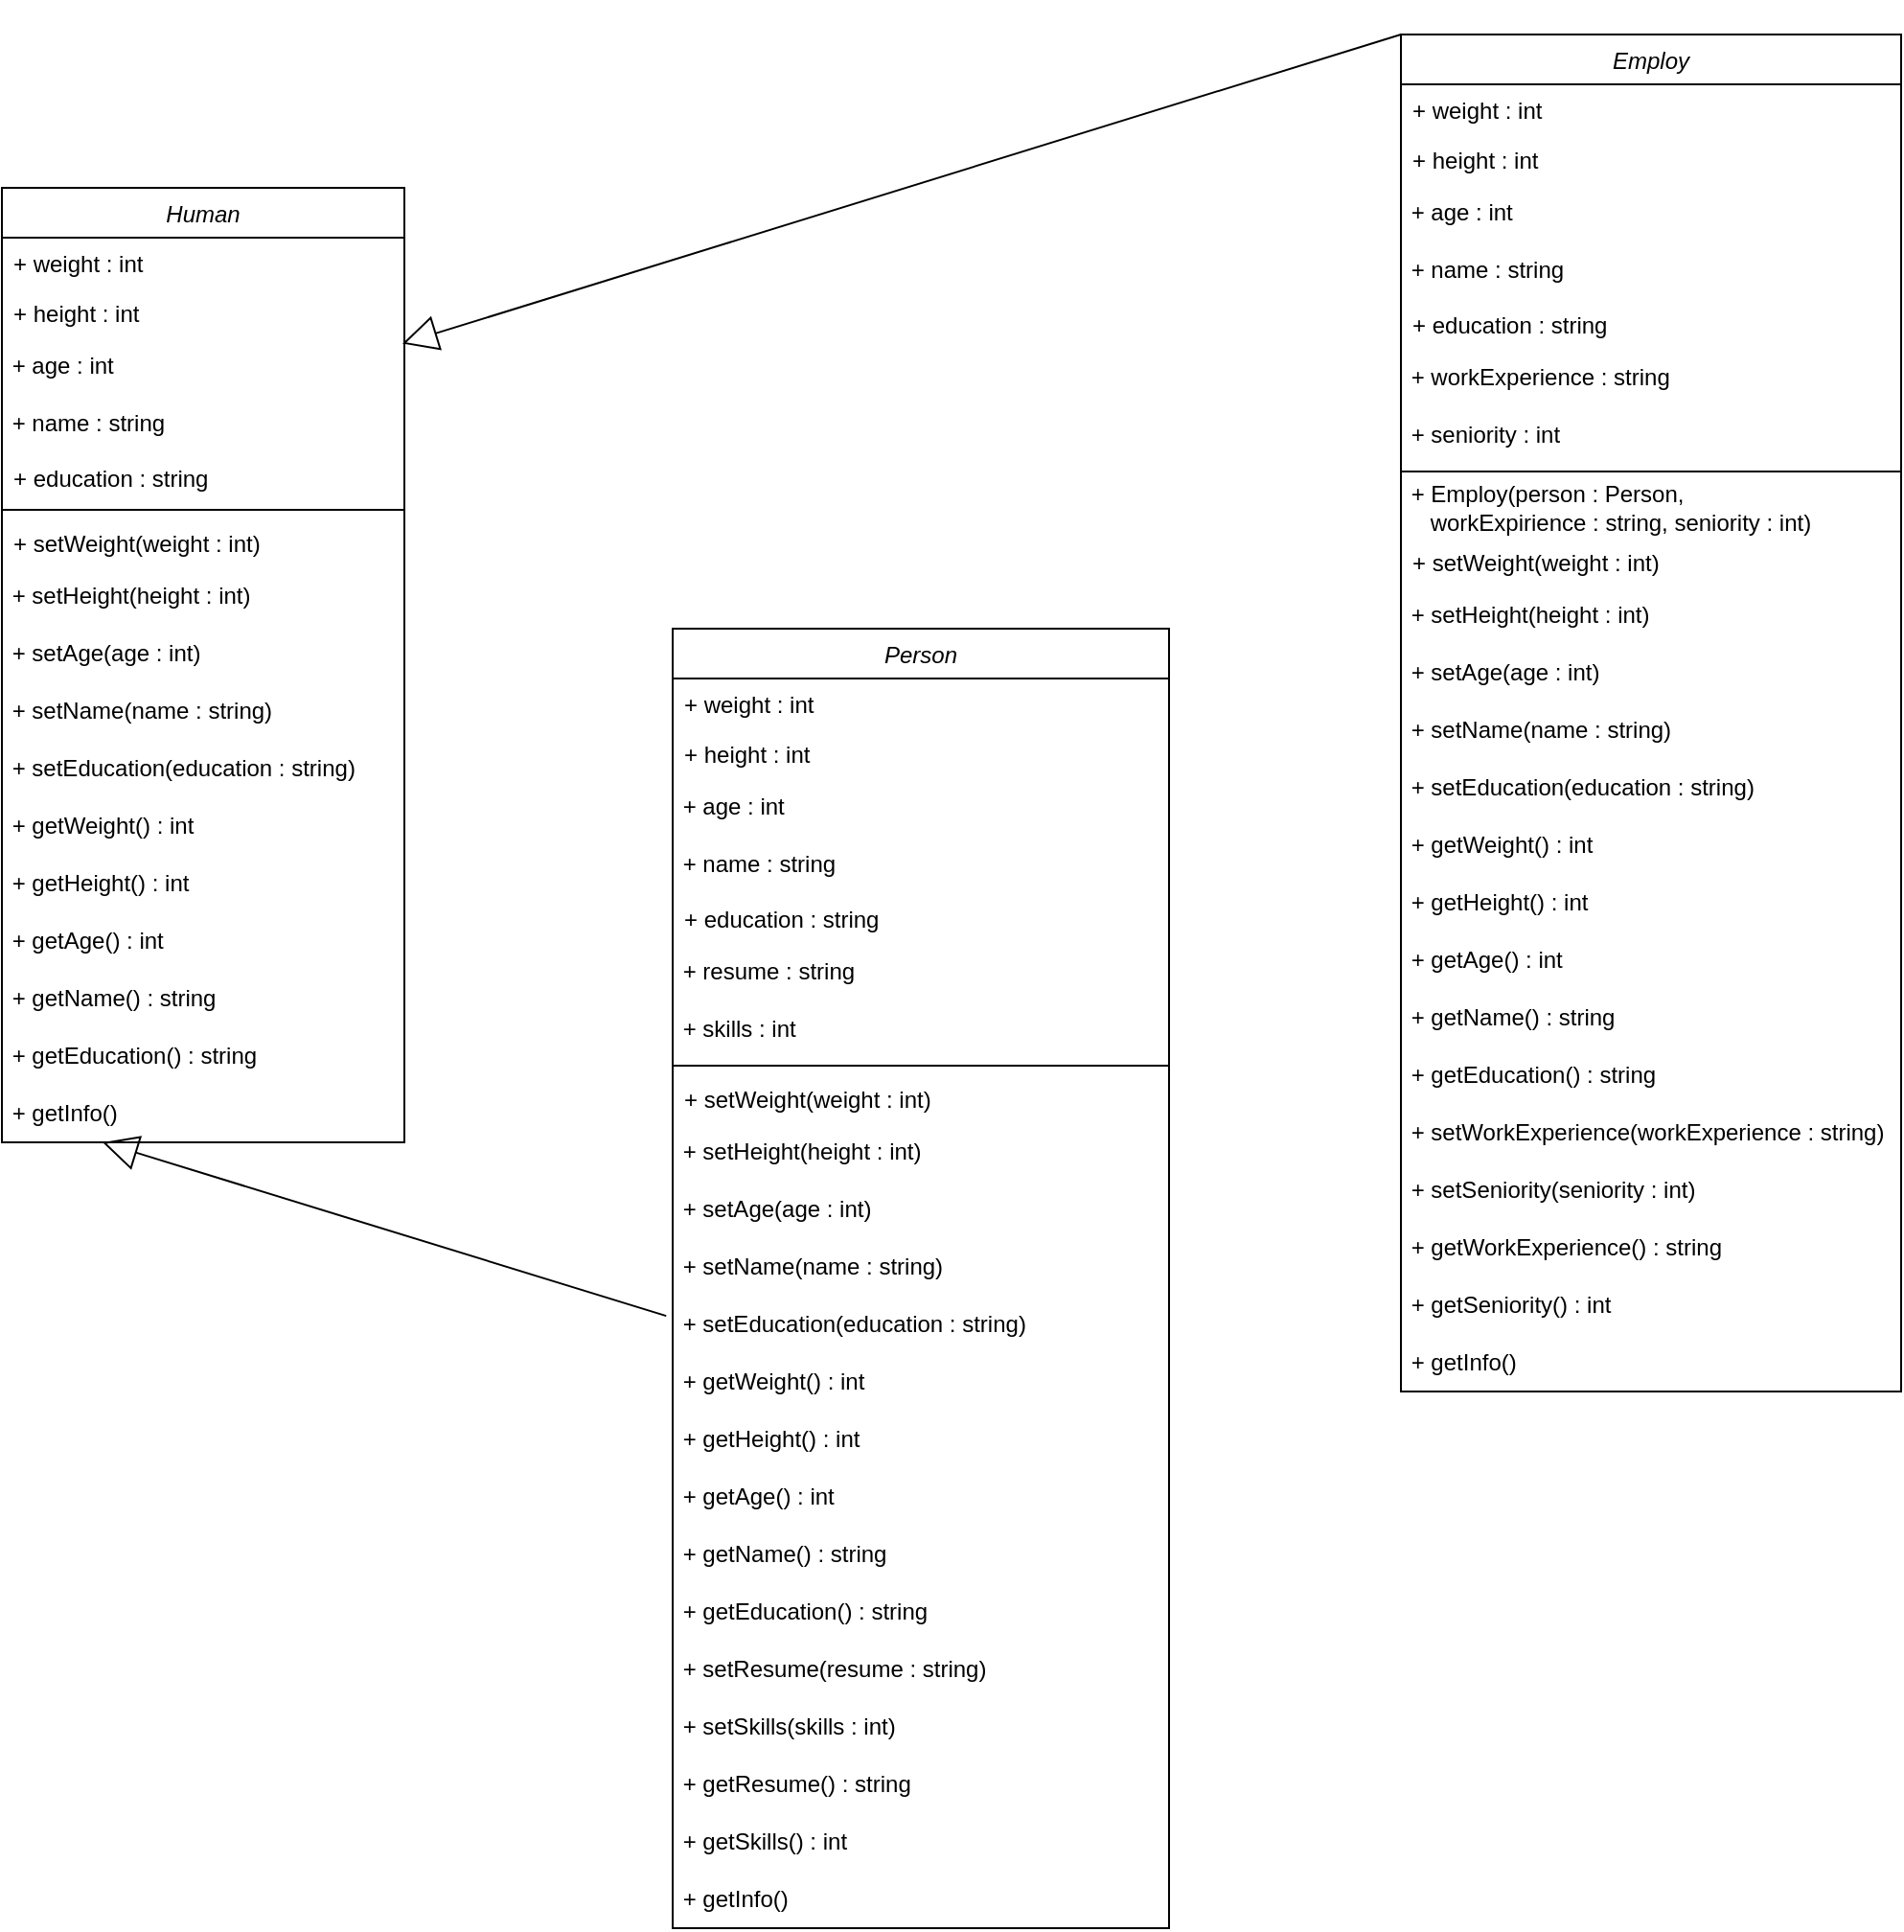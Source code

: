 <mxfile version="20.5.3" type="device"><diagram id="C5RBs43oDa-KdzZeNtuy" name="Page-1"><mxGraphModel dx="2319" dy="2209" grid="1" gridSize="10" guides="1" tooltips="1" connect="1" arrows="1" fold="1" page="1" pageScale="1" pageWidth="827" pageHeight="1169" math="0" shadow="0"><root><mxCell id="WIyWlLk6GJQsqaUBKTNV-0"/><mxCell id="WIyWlLk6GJQsqaUBKTNV-1" parent="WIyWlLk6GJQsqaUBKTNV-0"/><mxCell id="zkfFHV4jXpPFQw0GAbJ--0" value="Human" style="swimlane;fontStyle=2;align=center;verticalAlign=top;childLayout=stackLayout;horizontal=1;startSize=26;horizontalStack=0;resizeParent=1;resizeLast=0;collapsible=1;marginBottom=0;rounded=0;shadow=0;strokeWidth=1;" parent="WIyWlLk6GJQsqaUBKTNV-1" vertex="1"><mxGeometry x="70" y="80" width="210" height="498" as="geometry"><mxRectangle x="230" y="140" width="160" height="26" as="alternateBounds"/></mxGeometry></mxCell><mxCell id="zkfFHV4jXpPFQw0GAbJ--1" value="+ weight : int" style="text;align=left;verticalAlign=top;spacingLeft=4;spacingRight=4;overflow=hidden;rotatable=0;points=[[0,0.5],[1,0.5]];portConstraint=eastwest;" parent="zkfFHV4jXpPFQw0GAbJ--0" vertex="1"><mxGeometry y="26" width="210" height="26" as="geometry"/></mxCell><mxCell id="zkfFHV4jXpPFQw0GAbJ--2" value="+ height : int" style="text;align=left;verticalAlign=top;spacingLeft=4;spacingRight=4;overflow=hidden;rotatable=0;points=[[0,0.5],[1,0.5]];portConstraint=eastwest;rounded=0;shadow=0;html=0;" parent="zkfFHV4jXpPFQw0GAbJ--0" vertex="1"><mxGeometry y="52" width="210" height="26" as="geometry"/></mxCell><mxCell id="aO-xMdSPFtB9rTBzd2ki-1" value="&amp;nbsp;+ age : int" style="text;html=1;strokeColor=none;fillColor=none;align=left;verticalAlign=middle;whiteSpace=wrap;rounded=0;" parent="zkfFHV4jXpPFQw0GAbJ--0" vertex="1"><mxGeometry y="78" width="210" height="30" as="geometry"/></mxCell><mxCell id="aO-xMdSPFtB9rTBzd2ki-0" value="&amp;nbsp;+ name : string" style="text;html=1;strokeColor=none;fillColor=none;align=left;verticalAlign=middle;whiteSpace=wrap;rounded=0;" parent="zkfFHV4jXpPFQw0GAbJ--0" vertex="1"><mxGeometry y="108" width="210" height="30" as="geometry"/></mxCell><mxCell id="zkfFHV4jXpPFQw0GAbJ--3" value="+ education : string" style="text;align=left;verticalAlign=top;spacingLeft=4;spacingRight=4;overflow=hidden;rotatable=0;points=[[0,0.5],[1,0.5]];portConstraint=eastwest;rounded=0;shadow=0;html=0;" parent="zkfFHV4jXpPFQw0GAbJ--0" vertex="1"><mxGeometry y="138" width="210" height="26" as="geometry"/></mxCell><mxCell id="zkfFHV4jXpPFQw0GAbJ--4" value="" style="line;html=1;strokeWidth=1;align=left;verticalAlign=middle;spacingTop=-1;spacingLeft=3;spacingRight=3;rotatable=0;labelPosition=right;points=[];portConstraint=eastwest;" parent="zkfFHV4jXpPFQw0GAbJ--0" vertex="1"><mxGeometry y="164" width="210" height="8" as="geometry"/></mxCell><mxCell id="zkfFHV4jXpPFQw0GAbJ--5" value="+ setWeight(weight : int)" style="text;align=left;verticalAlign=top;spacingLeft=4;spacingRight=4;overflow=hidden;rotatable=0;points=[[0,0.5],[1,0.5]];portConstraint=eastwest;" parent="zkfFHV4jXpPFQw0GAbJ--0" vertex="1"><mxGeometry y="172" width="210" height="26" as="geometry"/></mxCell><mxCell id="aO-xMdSPFtB9rTBzd2ki-6" value="&amp;nbsp;+ setHeight(height : int)" style="text;html=1;align=left;verticalAlign=middle;resizable=0;points=[];autosize=1;strokeColor=none;fillColor=none;" parent="zkfFHV4jXpPFQw0GAbJ--0" vertex="1"><mxGeometry y="198" width="210" height="30" as="geometry"/></mxCell><mxCell id="aO-xMdSPFtB9rTBzd2ki-7" value="&amp;nbsp;+ setAge(age : int)" style="text;html=1;align=left;verticalAlign=middle;resizable=0;points=[];autosize=1;strokeColor=none;fillColor=none;" parent="zkfFHV4jXpPFQw0GAbJ--0" vertex="1"><mxGeometry y="228" width="210" height="30" as="geometry"/></mxCell><mxCell id="aO-xMdSPFtB9rTBzd2ki-8" value="&amp;nbsp;+ setName(name : string)" style="text;html=1;align=left;verticalAlign=middle;resizable=0;points=[];autosize=1;strokeColor=none;fillColor=none;" parent="zkfFHV4jXpPFQw0GAbJ--0" vertex="1"><mxGeometry y="258" width="210" height="30" as="geometry"/></mxCell><mxCell id="aO-xMdSPFtB9rTBzd2ki-9" value="&amp;nbsp;+ setEducation(education : string)" style="text;html=1;align=left;verticalAlign=middle;resizable=0;points=[];autosize=1;strokeColor=none;fillColor=none;" parent="zkfFHV4jXpPFQw0GAbJ--0" vertex="1"><mxGeometry y="288" width="210" height="30" as="geometry"/></mxCell><mxCell id="aO-xMdSPFtB9rTBzd2ki-10" value="&amp;nbsp;+ getWeight() : int" style="text;html=1;align=left;verticalAlign=middle;resizable=0;points=[];autosize=1;strokeColor=none;fillColor=none;" parent="zkfFHV4jXpPFQw0GAbJ--0" vertex="1"><mxGeometry y="318" width="210" height="30" as="geometry"/></mxCell><mxCell id="aO-xMdSPFtB9rTBzd2ki-11" value="&amp;nbsp;+ getHeight() : int" style="text;html=1;align=left;verticalAlign=middle;resizable=0;points=[];autosize=1;strokeColor=none;fillColor=none;" parent="zkfFHV4jXpPFQw0GAbJ--0" vertex="1"><mxGeometry y="348" width="210" height="30" as="geometry"/></mxCell><mxCell id="fdJLPReX9ELp_Sq2AFiN-0" value="&amp;nbsp;+ getAge() : int" style="text;html=1;align=left;verticalAlign=middle;resizable=0;points=[];autosize=1;strokeColor=none;fillColor=none;" parent="zkfFHV4jXpPFQw0GAbJ--0" vertex="1"><mxGeometry y="378" width="210" height="30" as="geometry"/></mxCell><mxCell id="fdJLPReX9ELp_Sq2AFiN-1" value="&amp;nbsp;+ getName() : string" style="text;html=1;align=left;verticalAlign=middle;resizable=0;points=[];autosize=1;strokeColor=none;fillColor=none;" parent="zkfFHV4jXpPFQw0GAbJ--0" vertex="1"><mxGeometry y="408" width="210" height="30" as="geometry"/></mxCell><mxCell id="fdJLPReX9ELp_Sq2AFiN-2" value="&amp;nbsp;+ getEducation() : string" style="text;html=1;align=left;verticalAlign=middle;resizable=0;points=[];autosize=1;strokeColor=none;fillColor=none;" parent="zkfFHV4jXpPFQw0GAbJ--0" vertex="1"><mxGeometry y="438" width="210" height="30" as="geometry"/></mxCell><mxCell id="yLWM2onOKQAnBUIm_k61-0" value="&amp;nbsp;+ getInfo()" style="text;html=1;strokeColor=none;fillColor=none;align=left;verticalAlign=middle;whiteSpace=wrap;rounded=0;" parent="zkfFHV4jXpPFQw0GAbJ--0" vertex="1"><mxGeometry y="468" width="210" height="30" as="geometry"/></mxCell><mxCell id="fdJLPReX9ELp_Sq2AFiN-3" value="Employ" style="swimlane;fontStyle=2;align=center;verticalAlign=top;childLayout=stackLayout;horizontal=1;startSize=26;horizontalStack=0;resizeParent=1;resizeLast=0;collapsible=1;marginBottom=0;rounded=0;shadow=0;strokeWidth=1;" parent="WIyWlLk6GJQsqaUBKTNV-1" vertex="1"><mxGeometry x="800" width="261" height="708" as="geometry"><mxRectangle x="230" y="140" width="160" height="26" as="alternateBounds"/></mxGeometry></mxCell><mxCell id="fdJLPReX9ELp_Sq2AFiN-4" value="+ weight : int" style="text;align=left;verticalAlign=top;spacingLeft=4;spacingRight=4;overflow=hidden;rotatable=0;points=[[0,0.5],[1,0.5]];portConstraint=eastwest;" parent="fdJLPReX9ELp_Sq2AFiN-3" vertex="1"><mxGeometry y="26" width="261" height="26" as="geometry"/></mxCell><mxCell id="fdJLPReX9ELp_Sq2AFiN-5" value="+ height : int" style="text;align=left;verticalAlign=top;spacingLeft=4;spacingRight=4;overflow=hidden;rotatable=0;points=[[0,0.5],[1,0.5]];portConstraint=eastwest;rounded=0;shadow=0;html=0;" parent="fdJLPReX9ELp_Sq2AFiN-3" vertex="1"><mxGeometry y="52" width="261" height="26" as="geometry"/></mxCell><mxCell id="fdJLPReX9ELp_Sq2AFiN-6" value="&amp;nbsp;+ age : int" style="text;html=1;strokeColor=none;fillColor=none;align=left;verticalAlign=middle;whiteSpace=wrap;rounded=0;" parent="fdJLPReX9ELp_Sq2AFiN-3" vertex="1"><mxGeometry y="78" width="261" height="30" as="geometry"/></mxCell><mxCell id="fdJLPReX9ELp_Sq2AFiN-7" value="&amp;nbsp;+ name : string" style="text;html=1;strokeColor=none;fillColor=none;align=left;verticalAlign=middle;whiteSpace=wrap;rounded=0;" parent="fdJLPReX9ELp_Sq2AFiN-3" vertex="1"><mxGeometry y="108" width="261" height="30" as="geometry"/></mxCell><mxCell id="fdJLPReX9ELp_Sq2AFiN-8" value="+ education : string" style="text;align=left;verticalAlign=top;spacingLeft=4;spacingRight=4;overflow=hidden;rotatable=0;points=[[0,0.5],[1,0.5]];portConstraint=eastwest;rounded=0;shadow=0;html=0;" parent="fdJLPReX9ELp_Sq2AFiN-3" vertex="1"><mxGeometry y="138" width="261" height="26" as="geometry"/></mxCell><mxCell id="fdJLPReX9ELp_Sq2AFiN-45" value="&amp;nbsp;+ workExperience : string" style="text;html=1;align=left;verticalAlign=middle;resizable=0;points=[];autosize=1;strokeColor=none;fillColor=none;" parent="fdJLPReX9ELp_Sq2AFiN-3" vertex="1"><mxGeometry y="164" width="261" height="30" as="geometry"/></mxCell><mxCell id="fdJLPReX9ELp_Sq2AFiN-46" value="&lt;div style=&quot;&quot;&gt;&lt;span style=&quot;background-color: initial;&quot;&gt;&amp;nbsp;+ seniority : int&lt;/span&gt;&lt;/div&gt;" style="text;html=1;align=left;verticalAlign=middle;resizable=0;points=[];autosize=1;strokeColor=none;fillColor=none;" parent="fdJLPReX9ELp_Sq2AFiN-3" vertex="1"><mxGeometry y="194" width="261" height="30" as="geometry"/></mxCell><mxCell id="fdJLPReX9ELp_Sq2AFiN-9" value="" style="line;html=1;strokeWidth=1;align=left;verticalAlign=middle;spacingTop=-1;spacingLeft=3;spacingRight=3;rotatable=0;labelPosition=right;points=[];portConstraint=eastwest;" parent="fdJLPReX9ELp_Sq2AFiN-3" vertex="1"><mxGeometry y="224" width="261" height="8" as="geometry"/></mxCell><mxCell id="wQnKpWkhlmQ5oQoCuvA9-0" value="&amp;nbsp;+ Employ(person : Person, &lt;br&gt;&amp;nbsp; &amp;nbsp; workExpirience : string, seniority : int)" style="text;html=1;strokeColor=none;fillColor=none;align=left;verticalAlign=middle;whiteSpace=wrap;rounded=0;" vertex="1" parent="fdJLPReX9ELp_Sq2AFiN-3"><mxGeometry y="232" width="261" height="30" as="geometry"/></mxCell><mxCell id="fdJLPReX9ELp_Sq2AFiN-10" value="+ setWeight(weight : int)" style="text;align=left;verticalAlign=top;spacingLeft=4;spacingRight=4;overflow=hidden;rotatable=0;points=[[0,0.5],[1,0.5]];portConstraint=eastwest;" parent="fdJLPReX9ELp_Sq2AFiN-3" vertex="1"><mxGeometry y="262" width="261" height="26" as="geometry"/></mxCell><mxCell id="fdJLPReX9ELp_Sq2AFiN-11" value="&amp;nbsp;+ setHeight(height : int)" style="text;html=1;align=left;verticalAlign=middle;resizable=0;points=[];autosize=1;strokeColor=none;fillColor=none;" parent="fdJLPReX9ELp_Sq2AFiN-3" vertex="1"><mxGeometry y="288" width="261" height="30" as="geometry"/></mxCell><mxCell id="fdJLPReX9ELp_Sq2AFiN-12" value="&amp;nbsp;+ setAge(age : int)" style="text;html=1;align=left;verticalAlign=middle;resizable=0;points=[];autosize=1;strokeColor=none;fillColor=none;" parent="fdJLPReX9ELp_Sq2AFiN-3" vertex="1"><mxGeometry y="318" width="261" height="30" as="geometry"/></mxCell><mxCell id="fdJLPReX9ELp_Sq2AFiN-13" value="&amp;nbsp;+ setName(name : string)" style="text;html=1;align=left;verticalAlign=middle;resizable=0;points=[];autosize=1;strokeColor=none;fillColor=none;" parent="fdJLPReX9ELp_Sq2AFiN-3" vertex="1"><mxGeometry y="348" width="261" height="30" as="geometry"/></mxCell><mxCell id="fdJLPReX9ELp_Sq2AFiN-14" value="&amp;nbsp;+ setEducation(education : string)" style="text;html=1;align=left;verticalAlign=middle;resizable=0;points=[];autosize=1;strokeColor=none;fillColor=none;" parent="fdJLPReX9ELp_Sq2AFiN-3" vertex="1"><mxGeometry y="378" width="261" height="30" as="geometry"/></mxCell><mxCell id="fdJLPReX9ELp_Sq2AFiN-15" value="&amp;nbsp;+ getWeight() : int" style="text;html=1;align=left;verticalAlign=middle;resizable=0;points=[];autosize=1;strokeColor=none;fillColor=none;" parent="fdJLPReX9ELp_Sq2AFiN-3" vertex="1"><mxGeometry y="408" width="261" height="30" as="geometry"/></mxCell><mxCell id="fdJLPReX9ELp_Sq2AFiN-16" value="&amp;nbsp;+ getHeight() : int" style="text;html=1;align=left;verticalAlign=middle;resizable=0;points=[];autosize=1;strokeColor=none;fillColor=none;" parent="fdJLPReX9ELp_Sq2AFiN-3" vertex="1"><mxGeometry y="438" width="261" height="30" as="geometry"/></mxCell><mxCell id="fdJLPReX9ELp_Sq2AFiN-17" value="&amp;nbsp;+ getAge() : int" style="text;html=1;align=left;verticalAlign=middle;resizable=0;points=[];autosize=1;strokeColor=none;fillColor=none;" parent="fdJLPReX9ELp_Sq2AFiN-3" vertex="1"><mxGeometry y="468" width="261" height="30" as="geometry"/></mxCell><mxCell id="fdJLPReX9ELp_Sq2AFiN-18" value="&amp;nbsp;+ getName() : string" style="text;html=1;align=left;verticalAlign=middle;resizable=0;points=[];autosize=1;strokeColor=none;fillColor=none;" parent="fdJLPReX9ELp_Sq2AFiN-3" vertex="1"><mxGeometry y="498" width="261" height="30" as="geometry"/></mxCell><mxCell id="fdJLPReX9ELp_Sq2AFiN-19" value="&amp;nbsp;+ getEducation() : string" style="text;html=1;align=left;verticalAlign=middle;resizable=0;points=[];autosize=1;strokeColor=none;fillColor=none;" parent="fdJLPReX9ELp_Sq2AFiN-3" vertex="1"><mxGeometry y="528" width="261" height="30" as="geometry"/></mxCell><mxCell id="fdJLPReX9ELp_Sq2AFiN-47" value="&amp;nbsp;+ setWorkExperience(workExperience : string)&amp;nbsp;" style="text;html=1;align=left;verticalAlign=middle;resizable=0;points=[];autosize=1;strokeColor=none;fillColor=none;" parent="fdJLPReX9ELp_Sq2AFiN-3" vertex="1"><mxGeometry y="558" width="261" height="30" as="geometry"/></mxCell><mxCell id="fdJLPReX9ELp_Sq2AFiN-48" value="&amp;nbsp;+&amp;nbsp;setSeniority(seniority : int)" style="text;html=1;align=left;verticalAlign=middle;resizable=0;points=[];autosize=1;strokeColor=none;fillColor=none;" parent="fdJLPReX9ELp_Sq2AFiN-3" vertex="1"><mxGeometry y="588" width="261" height="30" as="geometry"/></mxCell><mxCell id="fdJLPReX9ELp_Sq2AFiN-49" value="&amp;nbsp;+ getWorkExperience() : string" style="text;html=1;align=left;verticalAlign=middle;resizable=0;points=[];autosize=1;strokeColor=none;fillColor=none;" parent="fdJLPReX9ELp_Sq2AFiN-3" vertex="1"><mxGeometry y="618" width="261" height="30" as="geometry"/></mxCell><mxCell id="fdJLPReX9ELp_Sq2AFiN-50" value="&amp;nbsp;+ getSeniority() : int" style="text;html=1;align=left;verticalAlign=middle;resizable=0;points=[];autosize=1;strokeColor=none;fillColor=none;" parent="fdJLPReX9ELp_Sq2AFiN-3" vertex="1"><mxGeometry y="648" width="261" height="30" as="geometry"/></mxCell><mxCell id="yLWM2onOKQAnBUIm_k61-2" value="&amp;nbsp;+ getInfo()" style="text;html=1;strokeColor=none;fillColor=none;align=left;verticalAlign=middle;whiteSpace=wrap;rounded=0;" parent="fdJLPReX9ELp_Sq2AFiN-3" vertex="1"><mxGeometry y="678" width="261" height="30" as="geometry"/></mxCell><mxCell id="fdJLPReX9ELp_Sq2AFiN-20" value="Person" style="swimlane;fontStyle=2;align=center;verticalAlign=top;childLayout=stackLayout;horizontal=1;startSize=26;horizontalStack=0;resizeParent=1;resizeLast=0;collapsible=1;marginBottom=0;rounded=0;shadow=0;strokeWidth=1;" parent="WIyWlLk6GJQsqaUBKTNV-1" vertex="1"><mxGeometry x="420" y="310" width="259" height="678" as="geometry"><mxRectangle x="230" y="140" width="160" height="26" as="alternateBounds"/></mxGeometry></mxCell><mxCell id="fdJLPReX9ELp_Sq2AFiN-21" value="+ weight : int" style="text;align=left;verticalAlign=top;spacingLeft=4;spacingRight=4;overflow=hidden;rotatable=0;points=[[0,0.5],[1,0.5]];portConstraint=eastwest;" parent="fdJLPReX9ELp_Sq2AFiN-20" vertex="1"><mxGeometry y="26" width="259" height="26" as="geometry"/></mxCell><mxCell id="fdJLPReX9ELp_Sq2AFiN-22" value="+ height : int" style="text;align=left;verticalAlign=top;spacingLeft=4;spacingRight=4;overflow=hidden;rotatable=0;points=[[0,0.5],[1,0.5]];portConstraint=eastwest;rounded=0;shadow=0;html=0;" parent="fdJLPReX9ELp_Sq2AFiN-20" vertex="1"><mxGeometry y="52" width="259" height="26" as="geometry"/></mxCell><mxCell id="fdJLPReX9ELp_Sq2AFiN-23" value="&amp;nbsp;+ age : int" style="text;html=1;strokeColor=none;fillColor=none;align=left;verticalAlign=middle;whiteSpace=wrap;rounded=0;" parent="fdJLPReX9ELp_Sq2AFiN-20" vertex="1"><mxGeometry y="78" width="259" height="30" as="geometry"/></mxCell><mxCell id="fdJLPReX9ELp_Sq2AFiN-24" value="&amp;nbsp;+ name : string" style="text;html=1;strokeColor=none;fillColor=none;align=left;verticalAlign=middle;whiteSpace=wrap;rounded=0;" parent="fdJLPReX9ELp_Sq2AFiN-20" vertex="1"><mxGeometry y="108" width="259" height="30" as="geometry"/></mxCell><mxCell id="fdJLPReX9ELp_Sq2AFiN-25" value="+ education : string" style="text;align=left;verticalAlign=top;spacingLeft=4;spacingRight=4;overflow=hidden;rotatable=0;points=[[0,0.5],[1,0.5]];portConstraint=eastwest;rounded=0;shadow=0;html=0;" parent="fdJLPReX9ELp_Sq2AFiN-20" vertex="1"><mxGeometry y="138" width="259" height="26" as="geometry"/></mxCell><mxCell id="fdJLPReX9ELp_Sq2AFiN-39" value="&amp;nbsp;+ resume : string" style="text;html=1;align=left;verticalAlign=middle;resizable=0;points=[];autosize=1;strokeColor=none;fillColor=none;" parent="fdJLPReX9ELp_Sq2AFiN-20" vertex="1"><mxGeometry y="164" width="259" height="30" as="geometry"/></mxCell><mxCell id="fdJLPReX9ELp_Sq2AFiN-40" value="&amp;nbsp;+ skills : int" style="text;html=1;align=left;verticalAlign=middle;resizable=0;points=[];autosize=1;strokeColor=none;fillColor=none;" parent="fdJLPReX9ELp_Sq2AFiN-20" vertex="1"><mxGeometry y="194" width="259" height="30" as="geometry"/></mxCell><mxCell id="fdJLPReX9ELp_Sq2AFiN-26" value="" style="line;html=1;strokeWidth=1;align=left;verticalAlign=middle;spacingTop=-1;spacingLeft=3;spacingRight=3;rotatable=0;labelPosition=right;points=[];portConstraint=eastwest;" parent="fdJLPReX9ELp_Sq2AFiN-20" vertex="1"><mxGeometry y="224" width="259" height="8" as="geometry"/></mxCell><mxCell id="fdJLPReX9ELp_Sq2AFiN-27" value="+ setWeight(weight : int)" style="text;align=left;verticalAlign=top;spacingLeft=4;spacingRight=4;overflow=hidden;rotatable=0;points=[[0,0.5],[1,0.5]];portConstraint=eastwest;" parent="fdJLPReX9ELp_Sq2AFiN-20" vertex="1"><mxGeometry y="232" width="259" height="26" as="geometry"/></mxCell><mxCell id="fdJLPReX9ELp_Sq2AFiN-28" value="&amp;nbsp;+ setHeight(height : int)" style="text;html=1;align=left;verticalAlign=middle;resizable=0;points=[];autosize=1;strokeColor=none;fillColor=none;" parent="fdJLPReX9ELp_Sq2AFiN-20" vertex="1"><mxGeometry y="258" width="259" height="30" as="geometry"/></mxCell><mxCell id="fdJLPReX9ELp_Sq2AFiN-29" value="&amp;nbsp;+ setAge(age : int)" style="text;html=1;align=left;verticalAlign=middle;resizable=0;points=[];autosize=1;strokeColor=none;fillColor=none;" parent="fdJLPReX9ELp_Sq2AFiN-20" vertex="1"><mxGeometry y="288" width="259" height="30" as="geometry"/></mxCell><mxCell id="fdJLPReX9ELp_Sq2AFiN-30" value="&amp;nbsp;+ setName(name : string)" style="text;html=1;align=left;verticalAlign=middle;resizable=0;points=[];autosize=1;strokeColor=none;fillColor=none;" parent="fdJLPReX9ELp_Sq2AFiN-20" vertex="1"><mxGeometry y="318" width="259" height="30" as="geometry"/></mxCell><mxCell id="fdJLPReX9ELp_Sq2AFiN-31" value="&amp;nbsp;+ setEducation(education : string)" style="text;html=1;align=left;verticalAlign=middle;resizable=0;points=[];autosize=1;strokeColor=none;fillColor=none;" parent="fdJLPReX9ELp_Sq2AFiN-20" vertex="1"><mxGeometry y="348" width="259" height="30" as="geometry"/></mxCell><mxCell id="fdJLPReX9ELp_Sq2AFiN-32" value="&amp;nbsp;+ getWeight() : int" style="text;html=1;align=left;verticalAlign=middle;resizable=0;points=[];autosize=1;strokeColor=none;fillColor=none;" parent="fdJLPReX9ELp_Sq2AFiN-20" vertex="1"><mxGeometry y="378" width="259" height="30" as="geometry"/></mxCell><mxCell id="fdJLPReX9ELp_Sq2AFiN-33" value="&amp;nbsp;+ getHeight() : int" style="text;html=1;align=left;verticalAlign=middle;resizable=0;points=[];autosize=1;strokeColor=none;fillColor=none;" parent="fdJLPReX9ELp_Sq2AFiN-20" vertex="1"><mxGeometry y="408" width="259" height="30" as="geometry"/></mxCell><mxCell id="fdJLPReX9ELp_Sq2AFiN-34" value="&amp;nbsp;+ getAge() : int" style="text;html=1;align=left;verticalAlign=middle;resizable=0;points=[];autosize=1;strokeColor=none;fillColor=none;" parent="fdJLPReX9ELp_Sq2AFiN-20" vertex="1"><mxGeometry y="438" width="259" height="30" as="geometry"/></mxCell><mxCell id="fdJLPReX9ELp_Sq2AFiN-35" value="&amp;nbsp;+ getName() : string" style="text;html=1;align=left;verticalAlign=middle;resizable=0;points=[];autosize=1;strokeColor=none;fillColor=none;" parent="fdJLPReX9ELp_Sq2AFiN-20" vertex="1"><mxGeometry y="468" width="259" height="30" as="geometry"/></mxCell><mxCell id="fdJLPReX9ELp_Sq2AFiN-36" value="&amp;nbsp;+ getEducation() : string" style="text;html=1;align=left;verticalAlign=middle;resizable=0;points=[];autosize=1;strokeColor=none;fillColor=none;" parent="fdJLPReX9ELp_Sq2AFiN-20" vertex="1"><mxGeometry y="498" width="259" height="30" as="geometry"/></mxCell><mxCell id="fdJLPReX9ELp_Sq2AFiN-41" value="&amp;nbsp;+ setResume(resume : string)" style="text;html=1;align=left;verticalAlign=middle;resizable=0;points=[];autosize=1;strokeColor=none;fillColor=none;" parent="fdJLPReX9ELp_Sq2AFiN-20" vertex="1"><mxGeometry y="528" width="259" height="30" as="geometry"/></mxCell><mxCell id="fdJLPReX9ELp_Sq2AFiN-42" value="&amp;nbsp;+ setSkills(skills : int)" style="text;html=1;align=left;verticalAlign=middle;resizable=0;points=[];autosize=1;strokeColor=none;fillColor=none;" parent="fdJLPReX9ELp_Sq2AFiN-20" vertex="1"><mxGeometry y="558" width="259" height="30" as="geometry"/></mxCell><mxCell id="fdJLPReX9ELp_Sq2AFiN-43" value="&amp;nbsp;+ getResume() : string" style="text;html=1;align=left;verticalAlign=middle;resizable=0;points=[];autosize=1;strokeColor=none;fillColor=none;" parent="fdJLPReX9ELp_Sq2AFiN-20" vertex="1"><mxGeometry y="588" width="259" height="30" as="geometry"/></mxCell><mxCell id="fdJLPReX9ELp_Sq2AFiN-44" value="&amp;nbsp;+ getSkills() : int" style="text;html=1;align=left;verticalAlign=middle;resizable=0;points=[];autosize=1;strokeColor=none;fillColor=none;" parent="fdJLPReX9ELp_Sq2AFiN-20" vertex="1"><mxGeometry y="618" width="259" height="30" as="geometry"/></mxCell><mxCell id="yLWM2onOKQAnBUIm_k61-1" value="&amp;nbsp;+ getInfo()" style="text;html=1;strokeColor=none;fillColor=none;align=left;verticalAlign=middle;whiteSpace=wrap;rounded=0;" parent="fdJLPReX9ELp_Sq2AFiN-20" vertex="1"><mxGeometry y="648" width="259" height="30" as="geometry"/></mxCell><mxCell id="fdJLPReX9ELp_Sq2AFiN-51" value="" style="endArrow=block;endSize=16;endFill=0;html=1;rounded=0;exitX=-0.013;exitY=0.352;exitDx=0;exitDy=0;entryX=0.25;entryY=1;entryDx=0;entryDy=0;exitPerimeter=0;" parent="WIyWlLk6GJQsqaUBKTNV-1" source="fdJLPReX9ELp_Sq2AFiN-31" target="zkfFHV4jXpPFQw0GAbJ--0" edge="1"><mxGeometry width="160" relative="1" as="geometry"><mxPoint x="250" y="500" as="sourcePoint"/><mxPoint x="410" y="500" as="targetPoint"/></mxGeometry></mxCell><mxCell id="fdJLPReX9ELp_Sq2AFiN-52" value="" style="endArrow=block;endSize=16;endFill=0;html=1;rounded=0;exitX=0;exitY=0;exitDx=0;exitDy=0;entryX=0.995;entryY=1.127;entryDx=0;entryDy=0;entryPerimeter=0;" parent="WIyWlLk6GJQsqaUBKTNV-1" source="fdJLPReX9ELp_Sq2AFiN-3" target="zkfFHV4jXpPFQw0GAbJ--2" edge="1"><mxGeometry width="160" relative="1" as="geometry"><mxPoint x="250" y="500" as="sourcePoint"/><mxPoint x="520" y="540" as="targetPoint"/></mxGeometry></mxCell></root></mxGraphModel></diagram></mxfile>